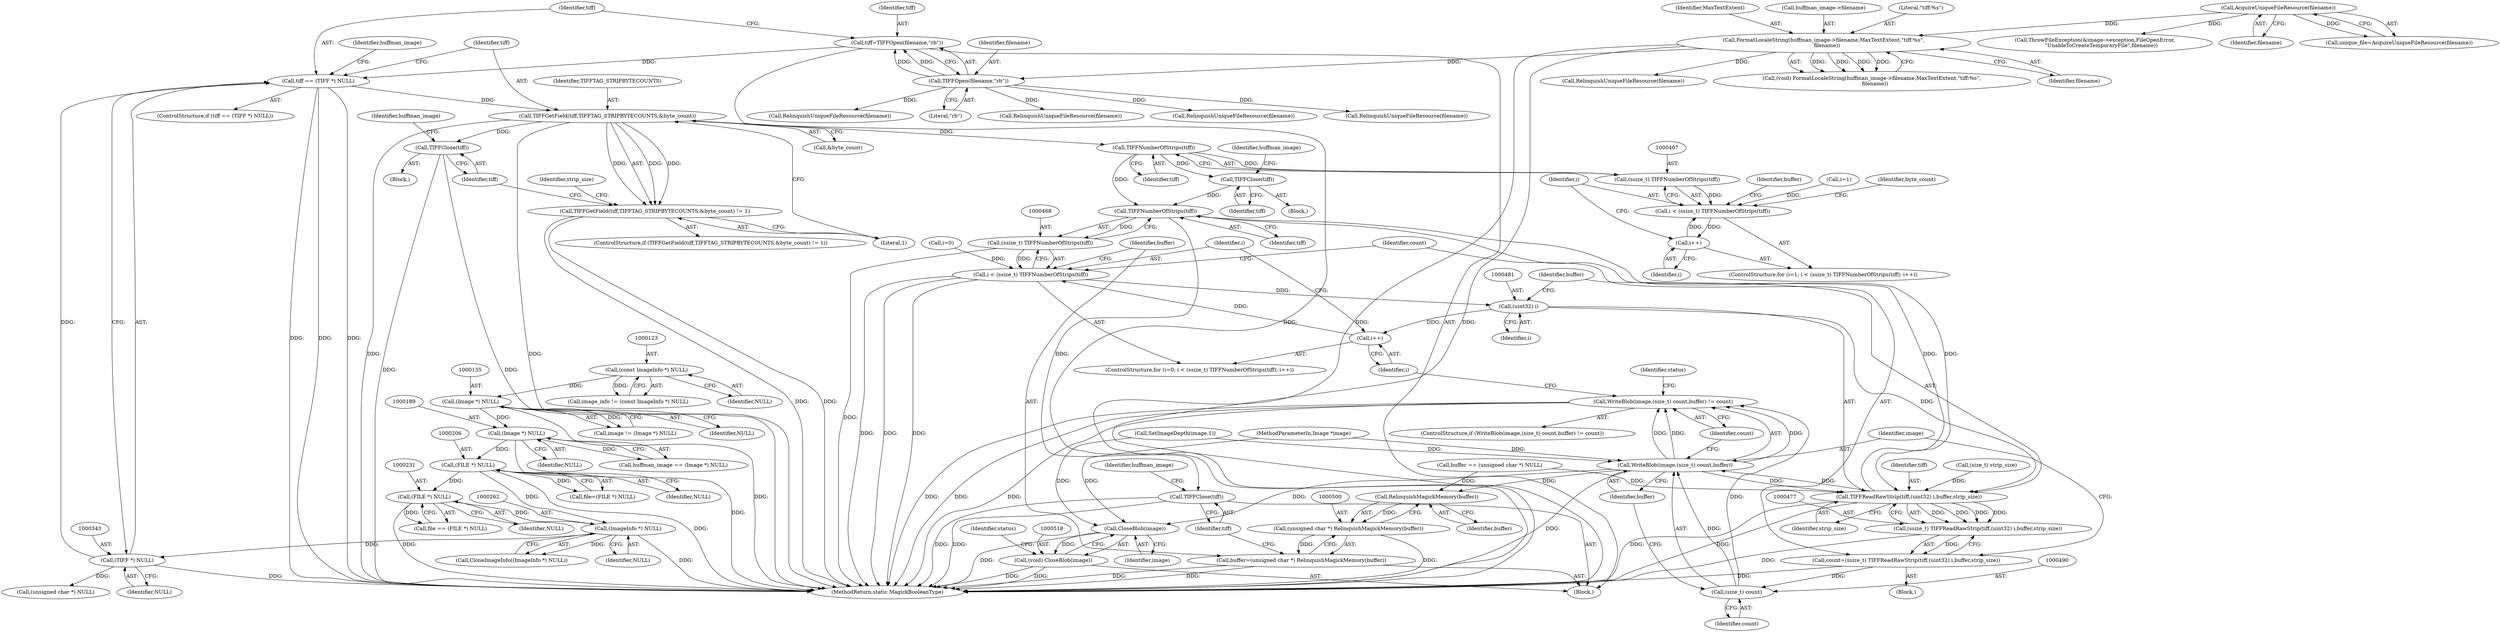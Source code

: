 digraph "0_ImageMagick_10b3823a7619ed22d42764733eb052c4159bc8c1_3@pointer" {
"1000372" [label="(Call,TIFFGetField(tiff,TIFFTAG_STRIPBYTECOUNTS,&byte_count))"];
"1000340" [label="(Call,tiff == (TIFF *) NULL)"];
"1000334" [label="(Call,tiff=TIFFOpen(filename,\"rb\"))"];
"1000336" [label="(Call,TIFFOpen(filename,\"rb\"))"];
"1000246" [label="(Call,FormatLocaleString(huffman_image->filename,MaxTextExtent,\"tiff:%s\",\n    filename))"];
"1000210" [label="(Call,AcquireUniqueFileResource(filename))"];
"1000342" [label="(Call,(TIFF *) NULL)"];
"1000261" [label="(Call,(ImageInfo *) NULL)"];
"1000205" [label="(Call,(FILE *) NULL)"];
"1000188" [label="(Call,(Image *) NULL)"];
"1000134" [label="(Call,(Image *) NULL)"];
"1000122" [label="(Call,(const ImageInfo *) NULL)"];
"1000230" [label="(Call,(FILE *) NULL)"];
"1000371" [label="(Call,TIFFGetField(tiff,TIFFTAG_STRIPBYTECOUNTS,&byte_count) != 1)"];
"1000379" [label="(Call,TIFFClose(tiff))"];
"1000408" [label="(Call,TIFFNumberOfStrips(tiff))"];
"1000406" [label="(Call,(ssize_t) TIFFNumberOfStrips(tiff))"];
"1000404" [label="(Call,i < (ssize_t) TIFFNumberOfStrips(tiff))"];
"1000410" [label="(Call,i++)"];
"1000441" [label="(Call,TIFFClose(tiff))"];
"1000469" [label="(Call,TIFFNumberOfStrips(tiff))"];
"1000467" [label="(Call,(ssize_t) TIFFNumberOfStrips(tiff))"];
"1000465" [label="(Call,i < (ssize_t) TIFFNumberOfStrips(tiff))"];
"1000480" [label="(Call,(uint32) i)"];
"1000471" [label="(Call,i++)"];
"1000478" [label="(Call,TIFFReadRawStrip(tiff,(uint32) i,buffer,strip_size))"];
"1000476" [label="(Call,(ssize_t) TIFFReadRawStrip(tiff,(uint32) i,buffer,strip_size))"];
"1000474" [label="(Call,count=(ssize_t) TIFFReadRawStrip(tiff,(uint32) i,buffer,strip_size))"];
"1000489" [label="(Call,(size_t) count)"];
"1000487" [label="(Call,WriteBlob(image,(size_t) count,buffer))"];
"1000486" [label="(Call,WriteBlob(image,(size_t) count,buffer) != count)"];
"1000501" [label="(Call,RelinquishMagickMemory(buffer))"];
"1000499" [label="(Call,(unsigned char *) RelinquishMagickMemory(buffer))"];
"1000497" [label="(Call,buffer=(unsigned char *) RelinquishMagickMemory(buffer))"];
"1000519" [label="(Call,CloseBlob(image))"];
"1000517" [label="(Call,(void) CloseBlob(image))"];
"1000503" [label="(Call,TIFFClose(tiff))"];
"1000519" [label="(Call,CloseBlob(image))"];
"1000382" [label="(Identifier,huffman_image)"];
"1000482" [label="(Identifier,i)"];
"1000453" [label="(Call,RelinquishUniqueFileResource(filename))"];
"1000274" [label="(Call,SetImageDepth(image,1))"];
"1000391" [label="(Call,RelinquishUniqueFileResource(filename))"];
"1000401" [label="(Call,i=1)"];
"1000515" [label="(Call,RelinquishUniqueFileResource(filename))"];
"1000340" [label="(Call,tiff == (TIFF *) NULL)"];
"1000469" [label="(Call,TIFFNumberOfStrips(tiff))"];
"1000371" [label="(Call,TIFFGetField(tiff,TIFFTAG_STRIPBYTECOUNTS,&byte_count) != 1)"];
"1000375" [label="(Call,&byte_count)"];
"1000120" [label="(Call,image_info != (const ImageInfo *) NULL)"];
"1000475" [label="(Identifier,count)"];
"1000506" [label="(Identifier,huffman_image)"];
"1000207" [label="(Identifier,NULL)"];
"1000230" [label="(Call,(FILE *) NULL)"];
"1000487" [label="(Call,WriteBlob(image,(size_t) count,buffer))"];
"1000495" [label="(Identifier,status)"];
"1000485" [label="(ControlStructure,if (WriteBlob(image,(size_t) count,buffer) != count))"];
"1000377" [label="(Literal,1)"];
"1000470" [label="(Identifier,tiff)"];
"1000492" [label="(Identifier,buffer)"];
"1000336" [label="(Call,TIFFOpen(filename,\"rb\"))"];
"1000415" [label="(Identifier,byte_count)"];
"1000134" [label="(Call,(Image *) NULL)"];
"1000330" [label="(Call,RelinquishUniqueFileResource(filename))"];
"1000444" [label="(Identifier,huffman_image)"];
"1000491" [label="(Identifier,count)"];
"1000122" [label="(Call,(const ImageInfo *) NULL)"];
"1000517" [label="(Call,(void) CloseBlob(image))"];
"1000188" [label="(Call,(Image *) NULL)"];
"1000466" [label="(Identifier,i)"];
"1000479" [label="(Identifier,tiff)"];
"1000437" [label="(Call,(unsigned char *) NULL)"];
"1000502" [label="(Identifier,buffer)"];
"1000504" [label="(Identifier,tiff)"];
"1000405" [label="(Identifier,i)"];
"1000461" [label="(ControlStructure,for (i=0; i < (ssize_t) TIFFNumberOfStrips(tiff); i++))"];
"1000232" [label="(Identifier,NULL)"];
"1000435" [label="(Call,buffer == (unsigned char *) NULL)"];
"1000136" [label="(Identifier,NULL)"];
"1000478" [label="(Call,TIFFReadRawStrip(tiff,(uint32) i,buffer,strip_size))"];
"1000498" [label="(Identifier,buffer)"];
"1000356" [label="(Call,RelinquishUniqueFileResource(filename))"];
"1000205" [label="(Call,(FILE *) NULL)"];
"1000428" [label="(Call,(size_t) strip_size)"];
"1000483" [label="(Identifier,buffer)"];
"1000370" [label="(ControlStructure,if (TIFFGetField(tiff,TIFFTAG_STRIPBYTECOUNTS,&byte_count) != 1))"];
"1000493" [label="(Identifier,count)"];
"1000246" [label="(Call,FormatLocaleString(huffman_image->filename,MaxTextExtent,\"tiff:%s\",\n    filename))"];
"1000344" [label="(Identifier,NULL)"];
"1000499" [label="(Call,(unsigned char *) RelinquishMagickMemory(buffer))"];
"1000234" [label="(Call,ThrowFileException(&image->exception,FileOpenError,\n        \"UnableToCreateTemporaryFile\",filename))"];
"1000373" [label="(Identifier,tiff)"];
"1000474" [label="(Call,count=(ssize_t) TIFFReadRawStrip(tiff,(uint32) i,buffer,strip_size))"];
"1000132" [label="(Call,image != (Image *) NULL)"];
"1000105" [label="(MethodParameterIn,Image *image)"];
"1000488" [label="(Identifier,image)"];
"1000497" [label="(Call,buffer=(unsigned char *) RelinquishMagickMemory(buffer))"];
"1000244" [label="(Call,(void) FormatLocaleString(huffman_image->filename,MaxTextExtent,\"tiff:%s\",\n    filename))"];
"1000106" [label="(Block,)"];
"1000486" [label="(Call,WriteBlob(image,(size_t) count,buffer) != count)"];
"1000380" [label="(Identifier,tiff)"];
"1000396" [label="(Identifier,strip_size)"];
"1000379" [label="(Call,TIFFClose(tiff))"];
"1000520" [label="(Identifier,image)"];
"1000190" [label="(Identifier,NULL)"];
"1000411" [label="(Identifier,i)"];
"1000408" [label="(Call,TIFFNumberOfStrips(tiff))"];
"1000342" [label="(Call,(TIFF *) NULL)"];
"1000208" [label="(Call,unique_file=AcquireUniqueFileResource(filename))"];
"1000186" [label="(Call,huffman_image == (Image *) NULL)"];
"1000211" [label="(Identifier,filename)"];
"1000406" [label="(Call,(ssize_t) TIFFNumberOfStrips(tiff))"];
"1000263" [label="(Identifier,NULL)"];
"1000489" [label="(Call,(size_t) count)"];
"1000400" [label="(ControlStructure,for (i=1; i < (ssize_t) TIFFNumberOfStrips(tiff); i++))"];
"1000335" [label="(Identifier,tiff)"];
"1000210" [label="(Call,AcquireUniqueFileResource(filename))"];
"1000334" [label="(Call,tiff=TIFFOpen(filename,\"rb\"))"];
"1000442" [label="(Identifier,tiff)"];
"1000501" [label="(Call,RelinquishMagickMemory(buffer))"];
"1000203" [label="(Call,file=(FILE *) NULL)"];
"1000252" [label="(Identifier,filename)"];
"1000462" [label="(Call,i=0)"];
"1000338" [label="(Literal,\"rb\")"];
"1000503" [label="(Call,TIFFClose(tiff))"];
"1000471" [label="(Call,i++)"];
"1000247" [label="(Call,huffman_image->filename)"];
"1000476" [label="(Call,(ssize_t) TIFFReadRawStrip(tiff,(uint32) i,buffer,strip_size))"];
"1000410" [label="(Call,i++)"];
"1000465" [label="(Call,i < (ssize_t) TIFFNumberOfStrips(tiff))"];
"1000347" [label="(Identifier,huffman_image)"];
"1000251" [label="(Literal,\"tiff:%s\")"];
"1000124" [label="(Identifier,NULL)"];
"1000440" [label="(Block,)"];
"1000480" [label="(Call,(uint32) i)"];
"1000424" [label="(Identifier,buffer)"];
"1000260" [label="(Call,CloneImageInfo((ImageInfo *) NULL))"];
"1000522" [label="(Identifier,status)"];
"1000441" [label="(Call,TIFFClose(tiff))"];
"1000339" [label="(ControlStructure,if (tiff == (TIFF *) NULL))"];
"1000467" [label="(Call,(ssize_t) TIFFNumberOfStrips(tiff))"];
"1000228" [label="(Call,file == (FILE *) NULL)"];
"1000378" [label="(Block,)"];
"1000472" [label="(Identifier,i)"];
"1000372" [label="(Call,TIFFGetField(tiff,TIFFTAG_STRIPBYTECOUNTS,&byte_count))"];
"1000337" [label="(Identifier,filename)"];
"1000261" [label="(Call,(ImageInfo *) NULL)"];
"1000341" [label="(Identifier,tiff)"];
"1000404" [label="(Call,i < (ssize_t) TIFFNumberOfStrips(tiff))"];
"1000250" [label="(Identifier,MaxTextExtent)"];
"1000523" [label="(MethodReturn,static MagickBooleanType)"];
"1000484" [label="(Identifier,strip_size)"];
"1000473" [label="(Block,)"];
"1000409" [label="(Identifier,tiff)"];
"1000374" [label="(Identifier,TIFFTAG_STRIPBYTECOUNTS)"];
"1000372" -> "1000371"  [label="AST: "];
"1000372" -> "1000375"  [label="CFG: "];
"1000373" -> "1000372"  [label="AST: "];
"1000374" -> "1000372"  [label="AST: "];
"1000375" -> "1000372"  [label="AST: "];
"1000377" -> "1000372"  [label="CFG: "];
"1000372" -> "1000523"  [label="DDG: "];
"1000372" -> "1000523"  [label="DDG: "];
"1000372" -> "1000371"  [label="DDG: "];
"1000372" -> "1000371"  [label="DDG: "];
"1000372" -> "1000371"  [label="DDG: "];
"1000340" -> "1000372"  [label="DDG: "];
"1000372" -> "1000379"  [label="DDG: "];
"1000372" -> "1000408"  [label="DDG: "];
"1000340" -> "1000339"  [label="AST: "];
"1000340" -> "1000342"  [label="CFG: "];
"1000341" -> "1000340"  [label="AST: "];
"1000342" -> "1000340"  [label="AST: "];
"1000347" -> "1000340"  [label="CFG: "];
"1000373" -> "1000340"  [label="CFG: "];
"1000340" -> "1000523"  [label="DDG: "];
"1000340" -> "1000523"  [label="DDG: "];
"1000340" -> "1000523"  [label="DDG: "];
"1000334" -> "1000340"  [label="DDG: "];
"1000342" -> "1000340"  [label="DDG: "];
"1000334" -> "1000106"  [label="AST: "];
"1000334" -> "1000336"  [label="CFG: "];
"1000335" -> "1000334"  [label="AST: "];
"1000336" -> "1000334"  [label="AST: "];
"1000341" -> "1000334"  [label="CFG: "];
"1000334" -> "1000523"  [label="DDG: "];
"1000336" -> "1000334"  [label="DDG: "];
"1000336" -> "1000334"  [label="DDG: "];
"1000336" -> "1000338"  [label="CFG: "];
"1000337" -> "1000336"  [label="AST: "];
"1000338" -> "1000336"  [label="AST: "];
"1000246" -> "1000336"  [label="DDG: "];
"1000336" -> "1000356"  [label="DDG: "];
"1000336" -> "1000391"  [label="DDG: "];
"1000336" -> "1000453"  [label="DDG: "];
"1000336" -> "1000515"  [label="DDG: "];
"1000246" -> "1000244"  [label="AST: "];
"1000246" -> "1000252"  [label="CFG: "];
"1000247" -> "1000246"  [label="AST: "];
"1000250" -> "1000246"  [label="AST: "];
"1000251" -> "1000246"  [label="AST: "];
"1000252" -> "1000246"  [label="AST: "];
"1000244" -> "1000246"  [label="CFG: "];
"1000246" -> "1000523"  [label="DDG: "];
"1000246" -> "1000523"  [label="DDG: "];
"1000246" -> "1000244"  [label="DDG: "];
"1000246" -> "1000244"  [label="DDG: "];
"1000246" -> "1000244"  [label="DDG: "];
"1000246" -> "1000244"  [label="DDG: "];
"1000210" -> "1000246"  [label="DDG: "];
"1000246" -> "1000330"  [label="DDG: "];
"1000210" -> "1000208"  [label="AST: "];
"1000210" -> "1000211"  [label="CFG: "];
"1000211" -> "1000210"  [label="AST: "];
"1000208" -> "1000210"  [label="CFG: "];
"1000210" -> "1000208"  [label="DDG: "];
"1000210" -> "1000234"  [label="DDG: "];
"1000342" -> "1000344"  [label="CFG: "];
"1000343" -> "1000342"  [label="AST: "];
"1000344" -> "1000342"  [label="AST: "];
"1000342" -> "1000523"  [label="DDG: "];
"1000261" -> "1000342"  [label="DDG: "];
"1000342" -> "1000437"  [label="DDG: "];
"1000261" -> "1000260"  [label="AST: "];
"1000261" -> "1000263"  [label="CFG: "];
"1000262" -> "1000261"  [label="AST: "];
"1000263" -> "1000261"  [label="AST: "];
"1000260" -> "1000261"  [label="CFG: "];
"1000261" -> "1000523"  [label="DDG: "];
"1000261" -> "1000260"  [label="DDG: "];
"1000205" -> "1000261"  [label="DDG: "];
"1000230" -> "1000261"  [label="DDG: "];
"1000205" -> "1000203"  [label="AST: "];
"1000205" -> "1000207"  [label="CFG: "];
"1000206" -> "1000205"  [label="AST: "];
"1000207" -> "1000205"  [label="AST: "];
"1000203" -> "1000205"  [label="CFG: "];
"1000205" -> "1000523"  [label="DDG: "];
"1000205" -> "1000203"  [label="DDG: "];
"1000188" -> "1000205"  [label="DDG: "];
"1000205" -> "1000230"  [label="DDG: "];
"1000188" -> "1000186"  [label="AST: "];
"1000188" -> "1000190"  [label="CFG: "];
"1000189" -> "1000188"  [label="AST: "];
"1000190" -> "1000188"  [label="AST: "];
"1000186" -> "1000188"  [label="CFG: "];
"1000188" -> "1000523"  [label="DDG: "];
"1000188" -> "1000186"  [label="DDG: "];
"1000134" -> "1000188"  [label="DDG: "];
"1000134" -> "1000132"  [label="AST: "];
"1000134" -> "1000136"  [label="CFG: "];
"1000135" -> "1000134"  [label="AST: "];
"1000136" -> "1000134"  [label="AST: "];
"1000132" -> "1000134"  [label="CFG: "];
"1000134" -> "1000523"  [label="DDG: "];
"1000134" -> "1000132"  [label="DDG: "];
"1000122" -> "1000134"  [label="DDG: "];
"1000122" -> "1000120"  [label="AST: "];
"1000122" -> "1000124"  [label="CFG: "];
"1000123" -> "1000122"  [label="AST: "];
"1000124" -> "1000122"  [label="AST: "];
"1000120" -> "1000122"  [label="CFG: "];
"1000122" -> "1000120"  [label="DDG: "];
"1000230" -> "1000228"  [label="AST: "];
"1000230" -> "1000232"  [label="CFG: "];
"1000231" -> "1000230"  [label="AST: "];
"1000232" -> "1000230"  [label="AST: "];
"1000228" -> "1000230"  [label="CFG: "];
"1000230" -> "1000523"  [label="DDG: "];
"1000230" -> "1000228"  [label="DDG: "];
"1000371" -> "1000370"  [label="AST: "];
"1000371" -> "1000377"  [label="CFG: "];
"1000377" -> "1000371"  [label="AST: "];
"1000380" -> "1000371"  [label="CFG: "];
"1000396" -> "1000371"  [label="CFG: "];
"1000371" -> "1000523"  [label="DDG: "];
"1000371" -> "1000523"  [label="DDG: "];
"1000379" -> "1000378"  [label="AST: "];
"1000379" -> "1000380"  [label="CFG: "];
"1000380" -> "1000379"  [label="AST: "];
"1000382" -> "1000379"  [label="CFG: "];
"1000379" -> "1000523"  [label="DDG: "];
"1000379" -> "1000523"  [label="DDG: "];
"1000408" -> "1000406"  [label="AST: "];
"1000408" -> "1000409"  [label="CFG: "];
"1000409" -> "1000408"  [label="AST: "];
"1000406" -> "1000408"  [label="CFG: "];
"1000408" -> "1000406"  [label="DDG: "];
"1000408" -> "1000441"  [label="DDG: "];
"1000408" -> "1000469"  [label="DDG: "];
"1000406" -> "1000404"  [label="AST: "];
"1000407" -> "1000406"  [label="AST: "];
"1000404" -> "1000406"  [label="CFG: "];
"1000406" -> "1000404"  [label="DDG: "];
"1000404" -> "1000400"  [label="AST: "];
"1000405" -> "1000404"  [label="AST: "];
"1000415" -> "1000404"  [label="CFG: "];
"1000424" -> "1000404"  [label="CFG: "];
"1000410" -> "1000404"  [label="DDG: "];
"1000401" -> "1000404"  [label="DDG: "];
"1000404" -> "1000410"  [label="DDG: "];
"1000410" -> "1000400"  [label="AST: "];
"1000410" -> "1000411"  [label="CFG: "];
"1000411" -> "1000410"  [label="AST: "];
"1000405" -> "1000410"  [label="CFG: "];
"1000441" -> "1000440"  [label="AST: "];
"1000441" -> "1000442"  [label="CFG: "];
"1000442" -> "1000441"  [label="AST: "];
"1000444" -> "1000441"  [label="CFG: "];
"1000441" -> "1000469"  [label="DDG: "];
"1000469" -> "1000467"  [label="AST: "];
"1000469" -> "1000470"  [label="CFG: "];
"1000470" -> "1000469"  [label="AST: "];
"1000467" -> "1000469"  [label="CFG: "];
"1000469" -> "1000467"  [label="DDG: "];
"1000478" -> "1000469"  [label="DDG: "];
"1000469" -> "1000478"  [label="DDG: "];
"1000469" -> "1000503"  [label="DDG: "];
"1000467" -> "1000465"  [label="AST: "];
"1000468" -> "1000467"  [label="AST: "];
"1000465" -> "1000467"  [label="CFG: "];
"1000467" -> "1000523"  [label="DDG: "];
"1000467" -> "1000465"  [label="DDG: "];
"1000465" -> "1000461"  [label="AST: "];
"1000466" -> "1000465"  [label="AST: "];
"1000475" -> "1000465"  [label="CFG: "];
"1000498" -> "1000465"  [label="CFG: "];
"1000465" -> "1000523"  [label="DDG: "];
"1000465" -> "1000523"  [label="DDG: "];
"1000465" -> "1000523"  [label="DDG: "];
"1000471" -> "1000465"  [label="DDG: "];
"1000462" -> "1000465"  [label="DDG: "];
"1000465" -> "1000480"  [label="DDG: "];
"1000480" -> "1000478"  [label="AST: "];
"1000480" -> "1000482"  [label="CFG: "];
"1000481" -> "1000480"  [label="AST: "];
"1000482" -> "1000480"  [label="AST: "];
"1000483" -> "1000480"  [label="CFG: "];
"1000480" -> "1000471"  [label="DDG: "];
"1000480" -> "1000478"  [label="DDG: "];
"1000471" -> "1000461"  [label="AST: "];
"1000471" -> "1000472"  [label="CFG: "];
"1000472" -> "1000471"  [label="AST: "];
"1000466" -> "1000471"  [label="CFG: "];
"1000478" -> "1000476"  [label="AST: "];
"1000478" -> "1000484"  [label="CFG: "];
"1000479" -> "1000478"  [label="AST: "];
"1000483" -> "1000478"  [label="AST: "];
"1000484" -> "1000478"  [label="AST: "];
"1000476" -> "1000478"  [label="CFG: "];
"1000478" -> "1000523"  [label="DDG: "];
"1000478" -> "1000523"  [label="DDG: "];
"1000478" -> "1000476"  [label="DDG: "];
"1000478" -> "1000476"  [label="DDG: "];
"1000478" -> "1000476"  [label="DDG: "];
"1000478" -> "1000476"  [label="DDG: "];
"1000435" -> "1000478"  [label="DDG: "];
"1000487" -> "1000478"  [label="DDG: "];
"1000428" -> "1000478"  [label="DDG: "];
"1000478" -> "1000487"  [label="DDG: "];
"1000476" -> "1000474"  [label="AST: "];
"1000477" -> "1000476"  [label="AST: "];
"1000474" -> "1000476"  [label="CFG: "];
"1000476" -> "1000523"  [label="DDG: "];
"1000476" -> "1000474"  [label="DDG: "];
"1000474" -> "1000473"  [label="AST: "];
"1000475" -> "1000474"  [label="AST: "];
"1000488" -> "1000474"  [label="CFG: "];
"1000474" -> "1000523"  [label="DDG: "];
"1000474" -> "1000489"  [label="DDG: "];
"1000489" -> "1000487"  [label="AST: "];
"1000489" -> "1000491"  [label="CFG: "];
"1000490" -> "1000489"  [label="AST: "];
"1000491" -> "1000489"  [label="AST: "];
"1000492" -> "1000489"  [label="CFG: "];
"1000489" -> "1000487"  [label="DDG: "];
"1000489" -> "1000486"  [label="DDG: "];
"1000487" -> "1000486"  [label="AST: "];
"1000487" -> "1000492"  [label="CFG: "];
"1000488" -> "1000487"  [label="AST: "];
"1000492" -> "1000487"  [label="AST: "];
"1000493" -> "1000487"  [label="CFG: "];
"1000487" -> "1000523"  [label="DDG: "];
"1000487" -> "1000486"  [label="DDG: "];
"1000487" -> "1000486"  [label="DDG: "];
"1000487" -> "1000486"  [label="DDG: "];
"1000274" -> "1000487"  [label="DDG: "];
"1000105" -> "1000487"  [label="DDG: "];
"1000487" -> "1000501"  [label="DDG: "];
"1000487" -> "1000519"  [label="DDG: "];
"1000486" -> "1000485"  [label="AST: "];
"1000486" -> "1000493"  [label="CFG: "];
"1000493" -> "1000486"  [label="AST: "];
"1000495" -> "1000486"  [label="CFG: "];
"1000472" -> "1000486"  [label="CFG: "];
"1000486" -> "1000523"  [label="DDG: "];
"1000486" -> "1000523"  [label="DDG: "];
"1000486" -> "1000523"  [label="DDG: "];
"1000501" -> "1000499"  [label="AST: "];
"1000501" -> "1000502"  [label="CFG: "];
"1000502" -> "1000501"  [label="AST: "];
"1000499" -> "1000501"  [label="CFG: "];
"1000501" -> "1000499"  [label="DDG: "];
"1000435" -> "1000501"  [label="DDG: "];
"1000499" -> "1000497"  [label="AST: "];
"1000500" -> "1000499"  [label="AST: "];
"1000497" -> "1000499"  [label="CFG: "];
"1000499" -> "1000523"  [label="DDG: "];
"1000499" -> "1000497"  [label="DDG: "];
"1000497" -> "1000106"  [label="AST: "];
"1000498" -> "1000497"  [label="AST: "];
"1000504" -> "1000497"  [label="CFG: "];
"1000497" -> "1000523"  [label="DDG: "];
"1000497" -> "1000523"  [label="DDG: "];
"1000519" -> "1000517"  [label="AST: "];
"1000519" -> "1000520"  [label="CFG: "];
"1000520" -> "1000519"  [label="AST: "];
"1000517" -> "1000519"  [label="CFG: "];
"1000519" -> "1000523"  [label="DDG: "];
"1000519" -> "1000517"  [label="DDG: "];
"1000274" -> "1000519"  [label="DDG: "];
"1000105" -> "1000519"  [label="DDG: "];
"1000517" -> "1000106"  [label="AST: "];
"1000518" -> "1000517"  [label="AST: "];
"1000522" -> "1000517"  [label="CFG: "];
"1000517" -> "1000523"  [label="DDG: "];
"1000517" -> "1000523"  [label="DDG: "];
"1000503" -> "1000106"  [label="AST: "];
"1000503" -> "1000504"  [label="CFG: "];
"1000504" -> "1000503"  [label="AST: "];
"1000506" -> "1000503"  [label="CFG: "];
"1000503" -> "1000523"  [label="DDG: "];
"1000503" -> "1000523"  [label="DDG: "];
}

